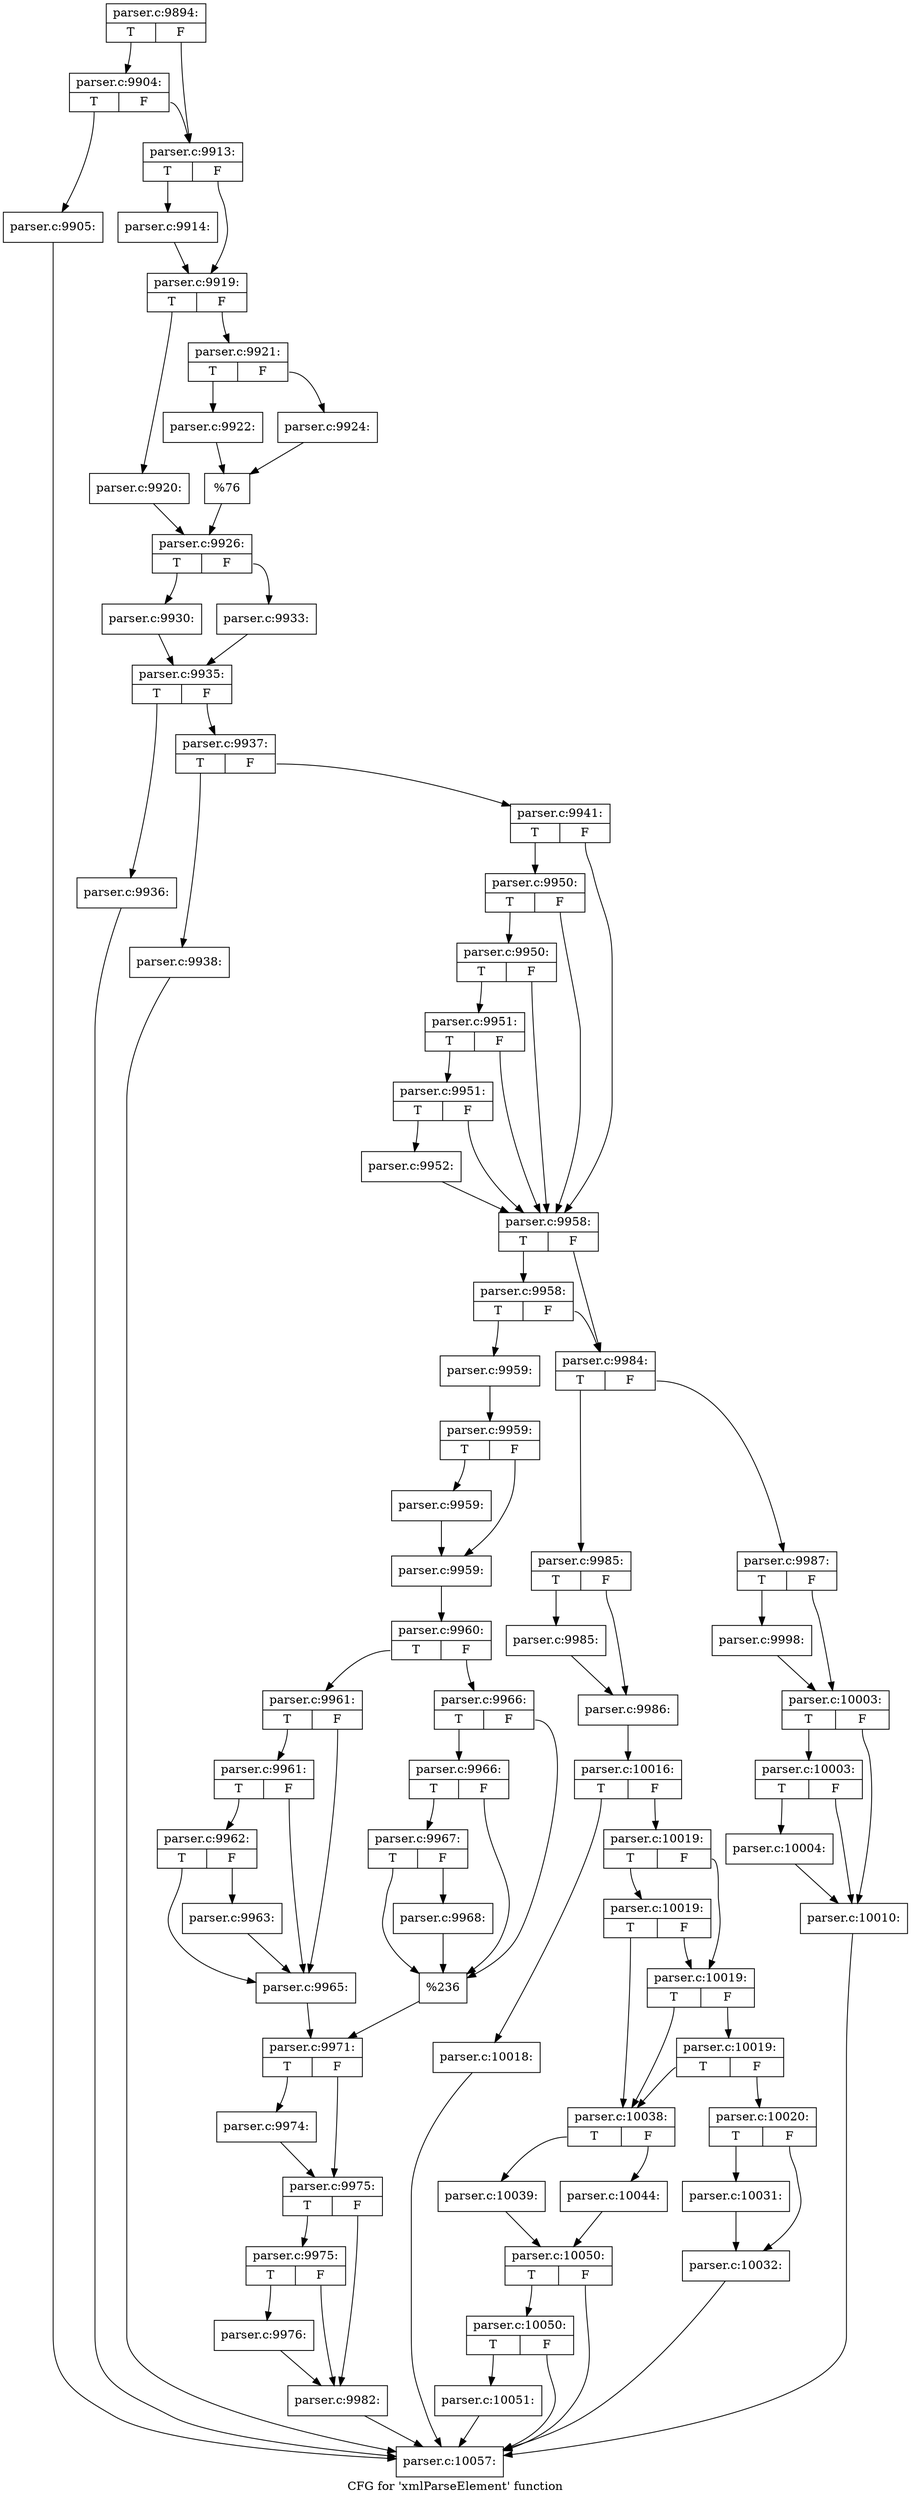 digraph "CFG for 'xmlParseElement' function" {
	label="CFG for 'xmlParseElement' function";

	Node0x55d73bc9b5e0 [shape=record,label="{parser.c:9894:|{<s0>T|<s1>F}}"];
	Node0x55d73bc9b5e0:s0 -> Node0x55d73bcb29a0;
	Node0x55d73bc9b5e0:s1 -> Node0x55d73bcb2950;
	Node0x55d73bcb29a0 [shape=record,label="{parser.c:9904:|{<s0>T|<s1>F}}"];
	Node0x55d73bcb29a0:s0 -> Node0x55d73bcb2900;
	Node0x55d73bcb29a0:s1 -> Node0x55d73bcb2950;
	Node0x55d73bcb2900 [shape=record,label="{parser.c:9905:}"];
	Node0x55d73bcb2900 -> Node0x55d73bcca9a0;
	Node0x55d73bcb2950 [shape=record,label="{parser.c:9913:|{<s0>T|<s1>F}}"];
	Node0x55d73bcb2950:s0 -> Node0x55d73bcb3710;
	Node0x55d73bcb2950:s1 -> Node0x55d73bcb3760;
	Node0x55d73bcb3710 [shape=record,label="{parser.c:9914:}"];
	Node0x55d73bcb3710 -> Node0x55d73bcb3760;
	Node0x55d73bcb3760 [shape=record,label="{parser.c:9919:|{<s0>T|<s1>F}}"];
	Node0x55d73bcb3760:s0 -> Node0x55d73bcb4d50;
	Node0x55d73bcb3760:s1 -> Node0x55d73bcb4df0;
	Node0x55d73bcb4d50 [shape=record,label="{parser.c:9920:}"];
	Node0x55d73bcb4d50 -> Node0x55d73bcb4da0;
	Node0x55d73bcb4df0 [shape=record,label="{parser.c:9921:|{<s0>T|<s1>F}}"];
	Node0x55d73bcb4df0:s0 -> Node0x55d73bcb5b60;
	Node0x55d73bcb4df0:s1 -> Node0x55d73bcb5c00;
	Node0x55d73bcb5b60 [shape=record,label="{parser.c:9922:}"];
	Node0x55d73bcb5b60 -> Node0x55d73bcb5bb0;
	Node0x55d73bcb5c00 [shape=record,label="{parser.c:9924:}"];
	Node0x55d73bcb5c00 -> Node0x55d73bcb5bb0;
	Node0x55d73bcb5bb0 [shape=record,label="{%76}"];
	Node0x55d73bcb5bb0 -> Node0x55d73bcb4da0;
	Node0x55d73bcb4da0 [shape=record,label="{parser.c:9926:|{<s0>T|<s1>F}}"];
	Node0x55d73bcb4da0:s0 -> Node0x55d73bcb6b10;
	Node0x55d73bcb4da0:s1 -> Node0x55d73bcb6bb0;
	Node0x55d73bcb6b10 [shape=record,label="{parser.c:9930:}"];
	Node0x55d73bcb6b10 -> Node0x55d73bcb6b60;
	Node0x55d73bcb6bb0 [shape=record,label="{parser.c:9933:}"];
	Node0x55d73bcb6bb0 -> Node0x55d73bcb6b60;
	Node0x55d73bcb6b60 [shape=record,label="{parser.c:9935:|{<s0>T|<s1>F}}"];
	Node0x55d73bcb6b60:s0 -> Node0x55d73bcb7810;
	Node0x55d73bcb6b60:s1 -> Node0x55d73bcb7860;
	Node0x55d73bcb7810 [shape=record,label="{parser.c:9936:}"];
	Node0x55d73bcb7810 -> Node0x55d73bcca9a0;
	Node0x55d73bcb7860 [shape=record,label="{parser.c:9937:|{<s0>T|<s1>F}}"];
	Node0x55d73bcb7860:s0 -> Node0x55d73bcb7ca0;
	Node0x55d73bcb7860:s1 -> Node0x55d73bcb7cf0;
	Node0x55d73bcb7ca0 [shape=record,label="{parser.c:9938:}"];
	Node0x55d73bcb7ca0 -> Node0x55d73bcca9a0;
	Node0x55d73bcb7cf0 [shape=record,label="{parser.c:9941:|{<s0>T|<s1>F}}"];
	Node0x55d73bcb7cf0:s0 -> Node0x55d73bcb89f0;
	Node0x55d73bcb7cf0:s1 -> Node0x55d73bcb8820;
	Node0x55d73bcb89f0 [shape=record,label="{parser.c:9950:|{<s0>T|<s1>F}}"];
	Node0x55d73bcb89f0:s0 -> Node0x55d73bcb8970;
	Node0x55d73bcb89f0:s1 -> Node0x55d73bcb8820;
	Node0x55d73bcb8970 [shape=record,label="{parser.c:9950:|{<s0>T|<s1>F}}"];
	Node0x55d73bcb8970:s0 -> Node0x55d73bcb88f0;
	Node0x55d73bcb8970:s1 -> Node0x55d73bcb8820;
	Node0x55d73bcb88f0 [shape=record,label="{parser.c:9951:|{<s0>T|<s1>F}}"];
	Node0x55d73bcb88f0:s0 -> Node0x55d73bcb8870;
	Node0x55d73bcb88f0:s1 -> Node0x55d73bcb8820;
	Node0x55d73bcb8870 [shape=record,label="{parser.c:9951:|{<s0>T|<s1>F}}"];
	Node0x55d73bcb8870:s0 -> Node0x55d73bcb87d0;
	Node0x55d73bcb8870:s1 -> Node0x55d73bcb8820;
	Node0x55d73bcb87d0 [shape=record,label="{parser.c:9952:}"];
	Node0x55d73bcb87d0 -> Node0x55d73bcb8820;
	Node0x55d73bcb8820 [shape=record,label="{parser.c:9958:|{<s0>T|<s1>F}}"];
	Node0x55d73bcb8820:s0 -> Node0x55d73bcba690;
	Node0x55d73bcb8820:s1 -> Node0x55d73bcba640;
	Node0x55d73bcba690 [shape=record,label="{parser.c:9958:|{<s0>T|<s1>F}}"];
	Node0x55d73bcba690:s0 -> Node0x55d73bcba5f0;
	Node0x55d73bcba690:s1 -> Node0x55d73bcba640;
	Node0x55d73bcba5f0 [shape=record,label="{parser.c:9959:}"];
	Node0x55d73bcba5f0 -> Node0x55d73bcbb230;
	Node0x55d73bcbb230 [shape=record,label="{parser.c:9959:|{<s0>T|<s1>F}}"];
	Node0x55d73bcbb230:s0 -> Node0x55d73bcbbca0;
	Node0x55d73bcbb230:s1 -> Node0x55d73bcbbcf0;
	Node0x55d73bcbbca0 [shape=record,label="{parser.c:9959:}"];
	Node0x55d73bcbbca0 -> Node0x55d73bcbbcf0;
	Node0x55d73bcbbcf0 [shape=record,label="{parser.c:9959:}"];
	Node0x55d73bcbbcf0 -> Node0x55d73bcbb190;
	Node0x55d73bcbb190 [shape=record,label="{parser.c:9960:|{<s0>T|<s1>F}}"];
	Node0x55d73bcbb190:s0 -> Node0x55d73bcbb1e0;
	Node0x55d73bcbb190:s1 -> Node0x55d73bcbc5b0;
	Node0x55d73bcbb1e0 [shape=record,label="{parser.c:9961:|{<s0>T|<s1>F}}"];
	Node0x55d73bcbb1e0:s0 -> Node0x55d73bcbcaa0;
	Node0x55d73bcbb1e0:s1 -> Node0x55d73bcbc9d0;
	Node0x55d73bcbcaa0 [shape=record,label="{parser.c:9961:|{<s0>T|<s1>F}}"];
	Node0x55d73bcbcaa0:s0 -> Node0x55d73bcbca20;
	Node0x55d73bcbcaa0:s1 -> Node0x55d73bcbc9d0;
	Node0x55d73bcbca20 [shape=record,label="{parser.c:9962:|{<s0>T|<s1>F}}"];
	Node0x55d73bcbca20:s0 -> Node0x55d73bcbc9d0;
	Node0x55d73bcbca20:s1 -> Node0x55d73bcbc980;
	Node0x55d73bcbc980 [shape=record,label="{parser.c:9963:}"];
	Node0x55d73bcbc980 -> Node0x55d73bcbc9d0;
	Node0x55d73bcbc9d0 [shape=record,label="{parser.c:9965:}"];
	Node0x55d73bcbc9d0 -> Node0x55d73bcbc560;
	Node0x55d73bcbc5b0 [shape=record,label="{parser.c:9966:|{<s0>T|<s1>F}}"];
	Node0x55d73bcbc5b0:s0 -> Node0x55d73bcbe060;
	Node0x55d73bcbc5b0:s1 -> Node0x55d73bcbdf90;
	Node0x55d73bcbe060 [shape=record,label="{parser.c:9966:|{<s0>T|<s1>F}}"];
	Node0x55d73bcbe060:s0 -> Node0x55d73bcbdfe0;
	Node0x55d73bcbe060:s1 -> Node0x55d73bcbdf90;
	Node0x55d73bcbdfe0 [shape=record,label="{parser.c:9967:|{<s0>T|<s1>F}}"];
	Node0x55d73bcbdfe0:s0 -> Node0x55d73bcbdf90;
	Node0x55d73bcbdfe0:s1 -> Node0x55d73bcbdf40;
	Node0x55d73bcbdf40 [shape=record,label="{parser.c:9968:}"];
	Node0x55d73bcbdf40 -> Node0x55d73bcbdf90;
	Node0x55d73bcbdf90 [shape=record,label="{%236}"];
	Node0x55d73bcbdf90 -> Node0x55d73bcbc560;
	Node0x55d73bcbc560 [shape=record,label="{parser.c:9971:|{<s0>T|<s1>F}}"];
	Node0x55d73bcbc560:s0 -> Node0x55d73bcbf610;
	Node0x55d73bcbc560:s1 -> Node0x55d73bcbf660;
	Node0x55d73bcbf610 [shape=record,label="{parser.c:9974:}"];
	Node0x55d73bcbf610 -> Node0x55d73bcbf660;
	Node0x55d73bcbf660 [shape=record,label="{parser.c:9975:|{<s0>T|<s1>F}}"];
	Node0x55d73bcbf660:s0 -> Node0x55d73bcc0150;
	Node0x55d73bcbf660:s1 -> Node0x55d73bcc0100;
	Node0x55d73bcc0150 [shape=record,label="{parser.c:9975:|{<s0>T|<s1>F}}"];
	Node0x55d73bcc0150:s0 -> Node0x55d73bcc00b0;
	Node0x55d73bcc0150:s1 -> Node0x55d73bcc0100;
	Node0x55d73bcc00b0 [shape=record,label="{parser.c:9976:}"];
	Node0x55d73bcc00b0 -> Node0x55d73bcc0100;
	Node0x55d73bcc0100 [shape=record,label="{parser.c:9982:}"];
	Node0x55d73bcc0100 -> Node0x55d73bcca9a0;
	Node0x55d73bcba640 [shape=record,label="{parser.c:9984:|{<s0>T|<s1>F}}"];
	Node0x55d73bcba640:s0 -> Node0x55d73bcc20b0;
	Node0x55d73bcba640:s1 -> Node0x55d73bcc2150;
	Node0x55d73bcc20b0 [shape=record,label="{parser.c:9985:|{<s0>T|<s1>F}}"];
	Node0x55d73bcc20b0:s0 -> Node0x55d73bcc3050;
	Node0x55d73bcc20b0:s1 -> Node0x55d73bcc30a0;
	Node0x55d73bcc3050 [shape=record,label="{parser.c:9985:}"];
	Node0x55d73bcc3050 -> Node0x55d73bcc30a0;
	Node0x55d73bcc30a0 [shape=record,label="{parser.c:9986:}"];
	Node0x55d73bcc30a0 -> Node0x55d73bcc2100;
	Node0x55d73bcc2150 [shape=record,label="{parser.c:9987:|{<s0>T|<s1>F}}"];
	Node0x55d73bcc2150:s0 -> Node0x55d73bcc42c0;
	Node0x55d73bcc2150:s1 -> Node0x55d73bcc4310;
	Node0x55d73bcc42c0 [shape=record,label="{parser.c:9998:}"];
	Node0x55d73bcc42c0 -> Node0x55d73bcc4310;
	Node0x55d73bcc4310 [shape=record,label="{parser.c:10003:|{<s0>T|<s1>F}}"];
	Node0x55d73bcc4310:s0 -> Node0x55d73bcc4c80;
	Node0x55d73bcc4310:s1 -> Node0x55d73bcc4c30;
	Node0x55d73bcc4c80 [shape=record,label="{parser.c:10003:|{<s0>T|<s1>F}}"];
	Node0x55d73bcc4c80:s0 -> Node0x55d73bcc4be0;
	Node0x55d73bcc4c80:s1 -> Node0x55d73bcc4c30;
	Node0x55d73bcc4be0 [shape=record,label="{parser.c:10004:}"];
	Node0x55d73bcc4be0 -> Node0x55d73bcc4c30;
	Node0x55d73bcc4c30 [shape=record,label="{parser.c:10010:}"];
	Node0x55d73bcc4c30 -> Node0x55d73bcca9a0;
	Node0x55d73bcc2100 [shape=record,label="{parser.c:10016:|{<s0>T|<s1>F}}"];
	Node0x55d73bcc2100:s0 -> Node0x55d73bcc6bb0;
	Node0x55d73bcc2100:s1 -> Node0x55d73bcc6c00;
	Node0x55d73bcc6bb0 [shape=record,label="{parser.c:10018:}"];
	Node0x55d73bcc6bb0 -> Node0x55d73bcca9a0;
	Node0x55d73bcc6c00 [shape=record,label="{parser.c:10019:|{<s0>T|<s1>F}}"];
	Node0x55d73bcc6c00:s0 -> Node0x55d73bcc7250;
	Node0x55d73bcc6c00:s1 -> Node0x55d73bcc7200;
	Node0x55d73bcc7250 [shape=record,label="{parser.c:10019:|{<s0>T|<s1>F}}"];
	Node0x55d73bcc7250:s0 -> Node0x55d73bcc7130;
	Node0x55d73bcc7250:s1 -> Node0x55d73bcc7200;
	Node0x55d73bcc7200 [shape=record,label="{parser.c:10019:|{<s0>T|<s1>F}}"];
	Node0x55d73bcc7200:s0 -> Node0x55d73bcc7130;
	Node0x55d73bcc7200:s1 -> Node0x55d73bcc7180;
	Node0x55d73bcc7180 [shape=record,label="{parser.c:10019:|{<s0>T|<s1>F}}"];
	Node0x55d73bcc7180:s0 -> Node0x55d73bcc7130;
	Node0x55d73bcc7180:s1 -> Node0x55d73bcc70e0;
	Node0x55d73bcc70e0 [shape=record,label="{parser.c:10020:|{<s0>T|<s1>F}}"];
	Node0x55d73bcc70e0:s0 -> Node0x55d73bcc8d90;
	Node0x55d73bcc70e0:s1 -> Node0x55d73bcc8de0;
	Node0x55d73bcc8d90 [shape=record,label="{parser.c:10031:}"];
	Node0x55d73bcc8d90 -> Node0x55d73bcc8de0;
	Node0x55d73bcc8de0 [shape=record,label="{parser.c:10032:}"];
	Node0x55d73bcc8de0 -> Node0x55d73bcca9a0;
	Node0x55d73bcc7130 [shape=record,label="{parser.c:10038:|{<s0>T|<s1>F}}"];
	Node0x55d73bcc7130:s0 -> Node0x55d73bcc9870;
	Node0x55d73bcc7130:s1 -> Node0x55d73bcc9910;
	Node0x55d73bcc9870 [shape=record,label="{parser.c:10039:}"];
	Node0x55d73bcc9870 -> Node0x55d73bcc98c0;
	Node0x55d73bcc9910 [shape=record,label="{parser.c:10044:}"];
	Node0x55d73bcc9910 -> Node0x55d73bcc98c0;
	Node0x55d73bcc98c0 [shape=record,label="{parser.c:10050:|{<s0>T|<s1>F}}"];
	Node0x55d73bcc98c0:s0 -> Node0x55d73bcca9f0;
	Node0x55d73bcc98c0:s1 -> Node0x55d73bcca9a0;
	Node0x55d73bcca9f0 [shape=record,label="{parser.c:10050:|{<s0>T|<s1>F}}"];
	Node0x55d73bcca9f0:s0 -> Node0x55d73bcca950;
	Node0x55d73bcca9f0:s1 -> Node0x55d73bcca9a0;
	Node0x55d73bcca950 [shape=record,label="{parser.c:10051:}"];
	Node0x55d73bcca950 -> Node0x55d73bcca9a0;
	Node0x55d73bcca9a0 [shape=record,label="{parser.c:10057:}"];
}

